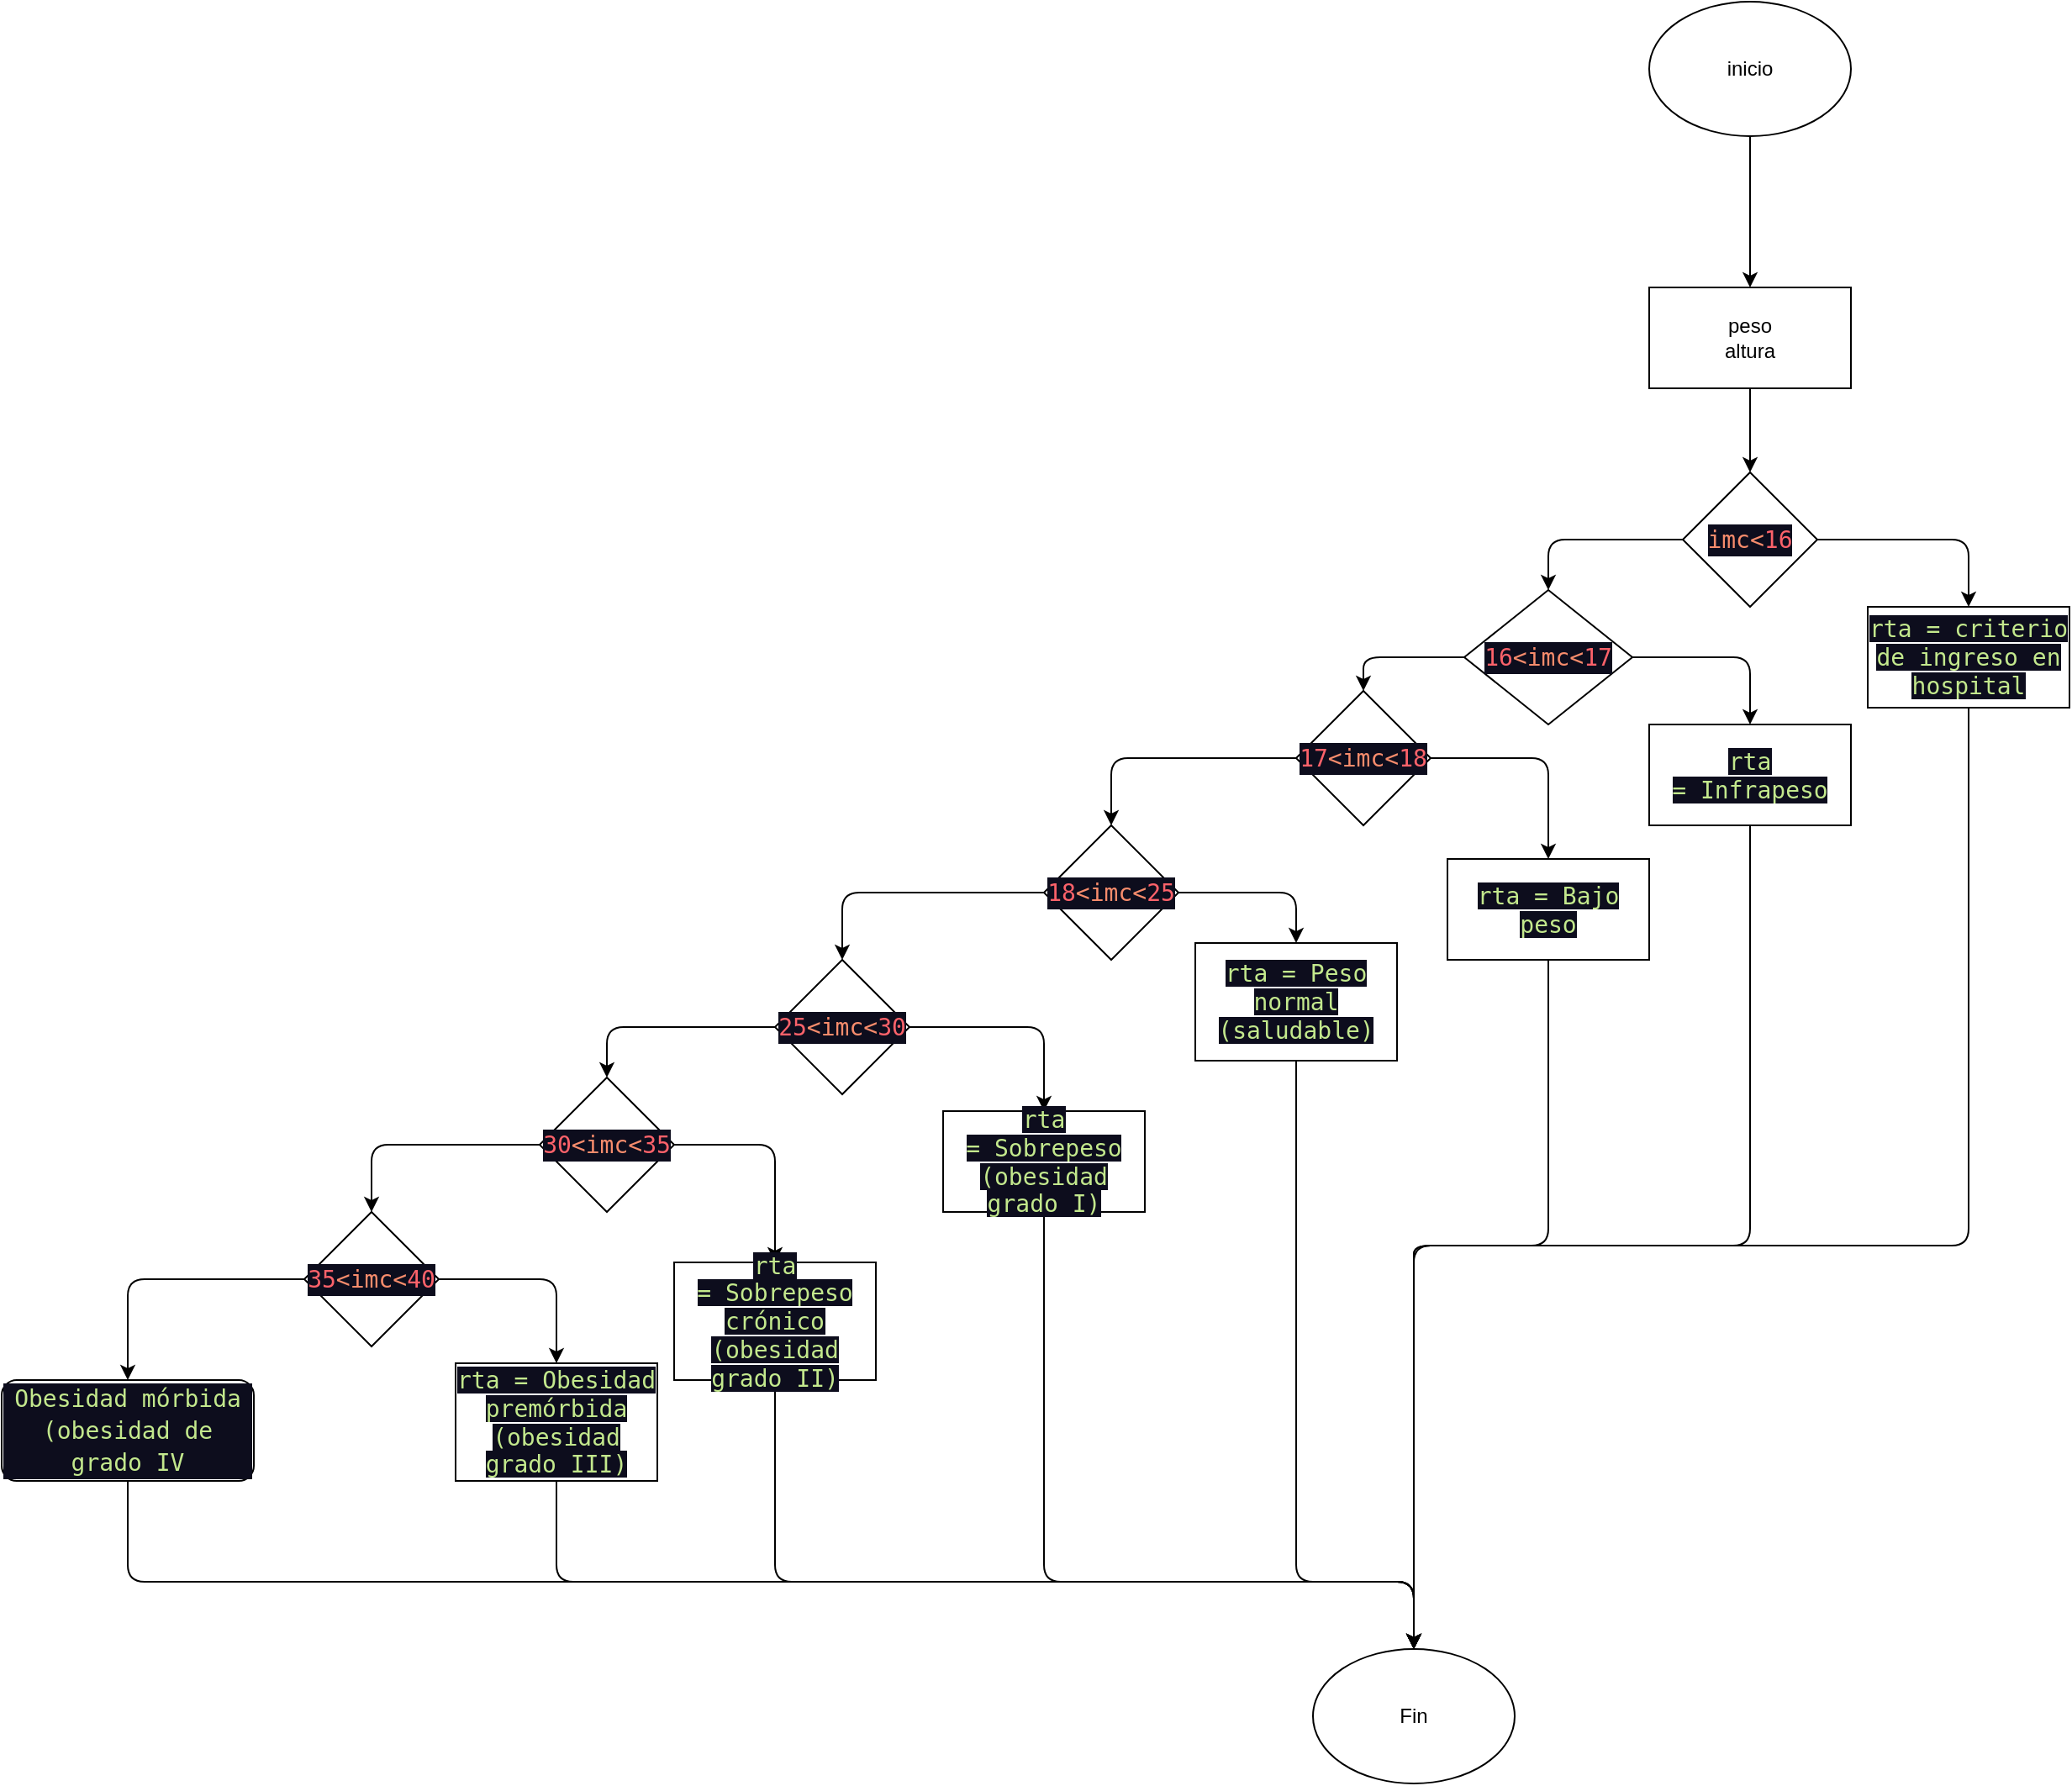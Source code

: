 <mxfile>
    <diagram id="tuQlNGBaD7ST1jDM4Wjl" name="Page-1">
        <mxGraphModel dx="1994" dy="889" grid="1" gridSize="10" guides="1" tooltips="1" connect="1" arrows="1" fold="1" page="1" pageScale="1" pageWidth="850" pageHeight="1100" math="0" shadow="0">
            <root>
                <mxCell id="0"/>
                <mxCell id="1" parent="0"/>
                <mxCell id="4" value="" style="edgeStyle=none;html=1;" edge="1" parent="1" source="2" target="3">
                    <mxGeometry relative="1" as="geometry"/>
                </mxCell>
                <mxCell id="2" value="inicio" style="ellipse;whiteSpace=wrap;html=1;" vertex="1" parent="1">
                    <mxGeometry x="330" y="40" width="120" height="80" as="geometry"/>
                </mxCell>
                <mxCell id="7" value="" style="edgeStyle=none;html=1;" edge="1" parent="1" source="3" target="6">
                    <mxGeometry relative="1" as="geometry"/>
                </mxCell>
                <mxCell id="3" value="peso&lt;br&gt;altura" style="whiteSpace=wrap;html=1;" vertex="1" parent="1">
                    <mxGeometry x="330" y="210" width="120" height="60" as="geometry"/>
                </mxCell>
                <mxCell id="9" value="" style="edgeStyle=none;html=1;" edge="1" parent="1" source="6" target="8">
                    <mxGeometry relative="1" as="geometry">
                        <Array as="points">
                            <mxPoint x="520" y="360"/>
                        </Array>
                    </mxGeometry>
                </mxCell>
                <mxCell id="11" value="" style="edgeStyle=none;html=1;entryX=0.5;entryY=0;entryDx=0;entryDy=0;" edge="1" parent="1" source="6" target="10">
                    <mxGeometry relative="1" as="geometry">
                        <Array as="points">
                            <mxPoint x="270" y="360"/>
                        </Array>
                    </mxGeometry>
                </mxCell>
                <mxCell id="6" value="&lt;div style=&quot;color: rgb(255, 255, 255); background-color: rgb(13, 13, 29); font-family: &amp;quot;Droid Sans Mono&amp;quot;, &amp;quot;monospace&amp;quot;, monospace; font-size: 14px; line-height: 19px;&quot;&gt;&lt;span style=&quot;color: #f78c6c;&quot;&gt;imc&amp;lt;&lt;/span&gt;&lt;span style=&quot;color: #fc626a;&quot;&gt;16&lt;/span&gt;&lt;/div&gt;" style="rhombus;whiteSpace=wrap;html=1;" vertex="1" parent="1">
                    <mxGeometry x="350" y="320" width="80" height="80" as="geometry"/>
                </mxCell>
                <mxCell id="49" style="edgeStyle=none;html=1;entryX=0.5;entryY=0;entryDx=0;entryDy=0;" edge="1" parent="1" source="8" target="41">
                    <mxGeometry relative="1" as="geometry">
                        <Array as="points">
                            <mxPoint x="520" y="780"/>
                            <mxPoint x="190" y="780"/>
                            <mxPoint x="190" y="850"/>
                            <mxPoint x="190" y="910"/>
                        </Array>
                    </mxGeometry>
                </mxCell>
                <mxCell id="8" value="&lt;span style=&quot;color: rgb(195, 232, 141); background-color: rgb(13, 13, 29); font-family: &amp;quot;Droid Sans Mono&amp;quot;, &amp;quot;monospace&amp;quot;, monospace; font-size: 14px;&quot;&gt;rta = criterio de ingreso en hospital&lt;/span&gt;" style="whiteSpace=wrap;html=1;" vertex="1" parent="1">
                    <mxGeometry x="460" y="400" width="120" height="60" as="geometry"/>
                </mxCell>
                <mxCell id="13" style="edgeStyle=none;html=1;entryX=0.5;entryY=0;entryDx=0;entryDy=0;" edge="1" parent="1" source="10" target="12">
                    <mxGeometry relative="1" as="geometry">
                        <Array as="points">
                            <mxPoint x="390" y="430"/>
                        </Array>
                    </mxGeometry>
                </mxCell>
                <mxCell id="36" style="edgeStyle=none;html=1;entryX=0.5;entryY=0;entryDx=0;entryDy=0;" edge="1" parent="1" source="10" target="14">
                    <mxGeometry relative="1" as="geometry">
                        <Array as="points">
                            <mxPoint x="160" y="430"/>
                        </Array>
                    </mxGeometry>
                </mxCell>
                <mxCell id="10" value="&lt;div style=&quot;color: rgb(255, 255, 255); background-color: rgb(13, 13, 29); font-family: &amp;quot;Droid Sans Mono&amp;quot;, &amp;quot;monospace&amp;quot;, monospace; font-size: 14px; line-height: 19px;&quot;&gt;&lt;span style=&quot;color: #fc626a;&quot;&gt;16&lt;/span&gt;&lt;span style=&quot;color: #f78c6c;&quot;&gt;&amp;lt;imc&amp;lt;&lt;/span&gt;&lt;span style=&quot;color: #fc626a;&quot;&gt;17&lt;/span&gt;&lt;/div&gt;" style="rhombus;whiteSpace=wrap;html=1;" vertex="1" parent="1">
                    <mxGeometry x="220" y="390" width="100" height="80" as="geometry"/>
                </mxCell>
                <mxCell id="48" style="edgeStyle=none;html=1;entryX=0.5;entryY=0;entryDx=0;entryDy=0;" edge="1" parent="1" source="12" target="41">
                    <mxGeometry relative="1" as="geometry">
                        <Array as="points">
                            <mxPoint x="390" y="780"/>
                            <mxPoint x="190" y="780"/>
                            <mxPoint x="190" y="790"/>
                        </Array>
                    </mxGeometry>
                </mxCell>
                <mxCell id="12" value="&lt;span style=&quot;color: rgb(195, 232, 141); background-color: rgb(13, 13, 29); font-family: &amp;quot;Droid Sans Mono&amp;quot;, &amp;quot;monospace&amp;quot;, monospace; font-size: 14px;&quot;&gt;rta =&amp;nbsp;&lt;/span&gt;&lt;span style=&quot;color: rgb(195, 232, 141); background-color: rgb(13, 13, 29); font-family: &amp;quot;Droid Sans Mono&amp;quot;, &amp;quot;monospace&amp;quot;, monospace; font-size: 14px;&quot;&gt;Infrapeso&lt;/span&gt;" style="whiteSpace=wrap;html=1;" vertex="1" parent="1">
                    <mxGeometry x="330" y="470" width="120" height="60" as="geometry"/>
                </mxCell>
                <mxCell id="17" value="" style="edgeStyle=none;html=1;" edge="1" parent="1" source="14" target="16">
                    <mxGeometry relative="1" as="geometry">
                        <Array as="points">
                            <mxPoint x="10" y="490"/>
                        </Array>
                    </mxGeometry>
                </mxCell>
                <mxCell id="38" style="edgeStyle=none;html=1;entryX=0.5;entryY=0;entryDx=0;entryDy=0;" edge="1" parent="1" source="14" target="15">
                    <mxGeometry relative="1" as="geometry">
                        <Array as="points">
                            <mxPoint x="270" y="490"/>
                        </Array>
                    </mxGeometry>
                </mxCell>
                <mxCell id="14" value="&lt;div style=&quot;color: rgb(255, 255, 255); background-color: rgb(13, 13, 29); font-family: &amp;quot;Droid Sans Mono&amp;quot;, &amp;quot;monospace&amp;quot;, monospace; font-size: 14px; line-height: 19px;&quot;&gt;&lt;span style=&quot;color: #fc626a;&quot;&gt;17&lt;/span&gt;&lt;span style=&quot;color: #f78c6c;&quot;&gt;&amp;lt;imc&amp;lt;&lt;/span&gt;&lt;span style=&quot;color: #fc626a;&quot;&gt;18&lt;/span&gt;&lt;/div&gt;" style="rhombus;whiteSpace=wrap;html=1;" vertex="1" parent="1">
                    <mxGeometry x="120" y="450" width="80" height="80" as="geometry"/>
                </mxCell>
                <mxCell id="47" style="edgeStyle=none;html=1;entryX=0.5;entryY=0;entryDx=0;entryDy=0;" edge="1" parent="1" source="15" target="41">
                    <mxGeometry relative="1" as="geometry">
                        <Array as="points">
                            <mxPoint x="270" y="780"/>
                            <mxPoint x="190" y="780"/>
                            <mxPoint x="190" y="790"/>
                        </Array>
                    </mxGeometry>
                </mxCell>
                <mxCell id="15" value="&lt;span style=&quot;color: rgb(195, 232, 141); background-color: rgb(13, 13, 29); font-family: &amp;quot;Droid Sans Mono&amp;quot;, &amp;quot;monospace&amp;quot;, monospace; font-size: 14px;&quot;&gt;rta =&amp;nbsp;&lt;/span&gt;&lt;span style=&quot;color: rgb(195, 232, 141); background-color: rgb(13, 13, 29); font-family: &amp;quot;Droid Sans Mono&amp;quot;, &amp;quot;monospace&amp;quot;, monospace; font-size: 14px;&quot;&gt;Bajo peso&lt;/span&gt;" style="whiteSpace=wrap;html=1;" vertex="1" parent="1">
                    <mxGeometry x="210" y="550" width="120" height="60" as="geometry"/>
                </mxCell>
                <mxCell id="22" value="" style="edgeStyle=none;html=1;" edge="1" parent="1" source="16" target="21">
                    <mxGeometry relative="1" as="geometry">
                        <Array as="points">
                            <mxPoint x="-150" y="570"/>
                        </Array>
                    </mxGeometry>
                </mxCell>
                <mxCell id="37" style="edgeStyle=none;html=1;entryX=0.5;entryY=0;entryDx=0;entryDy=0;" edge="1" parent="1" source="16" target="18">
                    <mxGeometry relative="1" as="geometry">
                        <Array as="points">
                            <mxPoint x="120" y="570"/>
                        </Array>
                    </mxGeometry>
                </mxCell>
                <mxCell id="16" value="&lt;div style=&quot;color: rgb(255, 255, 255); background-color: rgb(13, 13, 29); font-family: &amp;quot;Droid Sans Mono&amp;quot;, &amp;quot;monospace&amp;quot;, monospace; font-size: 14px; line-height: 19px;&quot;&gt;&lt;span style=&quot;color: #fc626a;&quot;&gt;18&lt;/span&gt;&lt;span style=&quot;color: #f78c6c;&quot;&gt;&amp;lt;imc&amp;lt;&lt;/span&gt;&lt;span style=&quot;color: #fc626a;&quot;&gt;25&lt;/span&gt;&lt;/div&gt;" style="rhombus;whiteSpace=wrap;html=1;" vertex="1" parent="1">
                    <mxGeometry x="-30" y="530" width="80" height="80" as="geometry"/>
                </mxCell>
                <mxCell id="46" style="edgeStyle=none;html=1;entryX=0.5;entryY=0;entryDx=0;entryDy=0;" edge="1" parent="1" source="18" target="41">
                    <mxGeometry relative="1" as="geometry">
                        <Array as="points">
                            <mxPoint x="120" y="980"/>
                            <mxPoint x="190" y="980"/>
                        </Array>
                    </mxGeometry>
                </mxCell>
                <mxCell id="18" value="&lt;span style=&quot;color: rgb(195, 232, 141); background-color: rgb(13, 13, 29); font-family: &amp;quot;Droid Sans Mono&amp;quot;, &amp;quot;monospace&amp;quot;, monospace; font-size: 14px;&quot;&gt;rta =&amp;nbsp;&lt;/span&gt;&lt;span style=&quot;color: rgb(195, 232, 141); background-color: rgb(13, 13, 29); font-family: &amp;quot;Droid Sans Mono&amp;quot;, &amp;quot;monospace&amp;quot;, monospace; font-size: 14px;&quot;&gt;Peso normal (saludable)&lt;/span&gt;" style="whiteSpace=wrap;html=1;" vertex="1" parent="1">
                    <mxGeometry x="60" y="600" width="120" height="70" as="geometry"/>
                </mxCell>
                <mxCell id="24" value="" style="edgeStyle=none;html=1;" edge="1" parent="1" source="21" target="23">
                    <mxGeometry relative="1" as="geometry">
                        <Array as="points">
                            <mxPoint x="-30" y="650"/>
                        </Array>
                    </mxGeometry>
                </mxCell>
                <mxCell id="26" value="" style="edgeStyle=none;html=1;" edge="1" parent="1" source="21" target="25">
                    <mxGeometry relative="1" as="geometry">
                        <Array as="points">
                            <mxPoint x="-290" y="650"/>
                        </Array>
                    </mxGeometry>
                </mxCell>
                <mxCell id="21" value="&lt;div style=&quot;color: rgb(255, 255, 255); background-color: rgb(13, 13, 29); font-family: &amp;quot;Droid Sans Mono&amp;quot;, &amp;quot;monospace&amp;quot;, monospace; font-size: 14px; line-height: 19px;&quot;&gt;&lt;span style=&quot;color: #fc626a;&quot;&gt;25&lt;/span&gt;&lt;span style=&quot;color: #f78c6c;&quot;&gt;&amp;lt;imc&amp;lt;&lt;/span&gt;&lt;span style=&quot;color: #fc626a;&quot;&gt;30&lt;/span&gt;&lt;/div&gt;" style="rhombus;whiteSpace=wrap;html=1;" vertex="1" parent="1">
                    <mxGeometry x="-190" y="610" width="80" height="80" as="geometry"/>
                </mxCell>
                <mxCell id="45" style="edgeStyle=none;html=1;entryX=0.5;entryY=0;entryDx=0;entryDy=0;" edge="1" parent="1" source="23" target="41">
                    <mxGeometry relative="1" as="geometry">
                        <Array as="points">
                            <mxPoint x="-30" y="980"/>
                            <mxPoint x="190" y="980"/>
                        </Array>
                    </mxGeometry>
                </mxCell>
                <mxCell id="23" value="&lt;span style=&quot;color: rgb(195, 232, 141); background-color: rgb(13, 13, 29); font-family: &amp;quot;Droid Sans Mono&amp;quot;, &amp;quot;monospace&amp;quot;, monospace; font-size: 14px;&quot;&gt;rta =&amp;nbsp;&lt;/span&gt;&lt;span style=&quot;color: rgb(195, 232, 141); background-color: rgb(13, 13, 29); font-family: &amp;quot;Droid Sans Mono&amp;quot;, &amp;quot;monospace&amp;quot;, monospace; font-size: 14px;&quot;&gt;Sobrepeso (obesidad grado I)&lt;/span&gt;" style="whiteSpace=wrap;html=1;" vertex="1" parent="1">
                    <mxGeometry x="-90" y="700" width="120" height="60" as="geometry"/>
                </mxCell>
                <mxCell id="35" style="edgeStyle=none;html=1;entryX=0.5;entryY=0;entryDx=0;entryDy=0;" edge="1" parent="1" source="25" target="28">
                    <mxGeometry relative="1" as="geometry">
                        <Array as="points">
                            <mxPoint x="-430" y="720"/>
                        </Array>
                    </mxGeometry>
                </mxCell>
                <mxCell id="40" style="edgeStyle=none;html=1;entryX=0.5;entryY=0;entryDx=0;entryDy=0;" edge="1" parent="1" source="25" target="27">
                    <mxGeometry relative="1" as="geometry">
                        <Array as="points">
                            <mxPoint x="-190" y="720"/>
                        </Array>
                    </mxGeometry>
                </mxCell>
                <mxCell id="25" value="&lt;div style=&quot;color: rgb(255, 255, 255); background-color: rgb(13, 13, 29); font-family: &amp;quot;Droid Sans Mono&amp;quot;, &amp;quot;monospace&amp;quot;, monospace; font-weight: normal; font-size: 14px; line-height: 19px;&quot;&gt;&lt;div&gt;&lt;span style=&quot;color: #fc626a;&quot;&gt;30&lt;/span&gt;&lt;span style=&quot;color: #f78c6c;&quot;&gt;&amp;lt;imc&amp;lt;&lt;/span&gt;&lt;span style=&quot;color: #fc626a;&quot;&gt;35&lt;/span&gt;&lt;/div&gt;&lt;/div&gt;" style="rhombus;whiteSpace=wrap;html=1;" vertex="1" parent="1">
                    <mxGeometry x="-330" y="680" width="80" height="80" as="geometry"/>
                </mxCell>
                <mxCell id="44" style="edgeStyle=none;html=1;entryX=0.5;entryY=0;entryDx=0;entryDy=0;" edge="1" parent="1" source="27" target="41">
                    <mxGeometry relative="1" as="geometry">
                        <Array as="points">
                            <mxPoint x="-190" y="980"/>
                            <mxPoint x="190" y="980"/>
                        </Array>
                    </mxGeometry>
                </mxCell>
                <mxCell id="27" value="&lt;span style=&quot;color: rgb(195, 232, 141); background-color: rgb(13, 13, 29); font-family: &amp;quot;Droid Sans Mono&amp;quot;, &amp;quot;monospace&amp;quot;, monospace; font-size: 14px;&quot;&gt;rta =&amp;nbsp;&lt;/span&gt;&lt;span style=&quot;color: rgb(195, 232, 141); background-color: rgb(13, 13, 29); font-family: &amp;quot;Droid Sans Mono&amp;quot;, &amp;quot;monospace&amp;quot;, monospace; font-size: 14px;&quot;&gt;Sobrepeso crónico (obesidad grado II)&lt;/span&gt;" style="whiteSpace=wrap;html=1;" vertex="1" parent="1">
                    <mxGeometry x="-250" y="790" width="120" height="70" as="geometry"/>
                </mxCell>
                <mxCell id="33" style="edgeStyle=none;html=1;entryX=0.5;entryY=0;entryDx=0;entryDy=0;" edge="1" parent="1" source="28" target="32">
                    <mxGeometry relative="1" as="geometry">
                        <Array as="points">
                            <mxPoint x="-575" y="800"/>
                        </Array>
                    </mxGeometry>
                </mxCell>
                <mxCell id="34" style="edgeStyle=none;html=1;entryX=0.5;entryY=0;entryDx=0;entryDy=0;" edge="1" parent="1" source="28" target="29">
                    <mxGeometry relative="1" as="geometry">
                        <Array as="points">
                            <mxPoint x="-320" y="800"/>
                        </Array>
                    </mxGeometry>
                </mxCell>
                <mxCell id="28" value="&lt;div style=&quot;color: rgb(255, 255, 255); background-color: rgb(13, 13, 29); font-family: &amp;quot;Droid Sans Mono&amp;quot;, &amp;quot;monospace&amp;quot;, monospace; font-size: 14px; line-height: 19px;&quot;&gt;&lt;span style=&quot;color: #fc626a;&quot;&gt;35&lt;/span&gt;&lt;span style=&quot;color: #f78c6c;&quot;&gt;&amp;lt;imc&amp;lt;&lt;/span&gt;&lt;span style=&quot;color: #fc626a;&quot;&gt;40&lt;/span&gt;&lt;/div&gt;" style="rhombus;whiteSpace=wrap;html=1;" vertex="1" parent="1">
                    <mxGeometry x="-470" y="760" width="80" height="80" as="geometry"/>
                </mxCell>
                <mxCell id="43" style="edgeStyle=none;html=1;entryX=0.5;entryY=0;entryDx=0;entryDy=0;" edge="1" parent="1" source="29" target="41">
                    <mxGeometry relative="1" as="geometry">
                        <Array as="points">
                            <mxPoint x="-320" y="980"/>
                            <mxPoint x="190" y="980"/>
                        </Array>
                    </mxGeometry>
                </mxCell>
                <mxCell id="29" value="&lt;span style=&quot;color: rgb(195, 232, 141); background-color: rgb(13, 13, 29); font-family: &amp;quot;Droid Sans Mono&amp;quot;, &amp;quot;monospace&amp;quot;, monospace; font-size: 14px;&quot;&gt;rta =&amp;nbsp;&lt;/span&gt;&lt;span style=&quot;color: rgb(195, 232, 141); background-color: rgb(13, 13, 29); font-family: &amp;quot;Droid Sans Mono&amp;quot;, &amp;quot;monospace&amp;quot;, monospace; font-size: 14px;&quot;&gt;Obesidad premórbida (obesidad grado III)&lt;/span&gt;" style="whiteSpace=wrap;html=1;" vertex="1" parent="1">
                    <mxGeometry x="-380" y="850" width="120" height="70" as="geometry"/>
                </mxCell>
                <mxCell id="42" style="edgeStyle=none;html=1;entryX=0.5;entryY=0;entryDx=0;entryDy=0;" edge="1" parent="1" source="32" target="41">
                    <mxGeometry relative="1" as="geometry">
                        <Array as="points">
                            <mxPoint x="-575" y="980"/>
                            <mxPoint x="190" y="980"/>
                        </Array>
                    </mxGeometry>
                </mxCell>
                <mxCell id="32" value="&lt;div style=&quot;color: rgb(255, 255, 255); background-color: rgb(13, 13, 29); font-family: &amp;quot;Droid Sans Mono&amp;quot;, &amp;quot;monospace&amp;quot;, monospace; font-size: 14px; line-height: 19px;&quot;&gt;&lt;span style=&quot;color: #c3e88d;&quot;&gt;Obesidad mórbida (obesidad de grado IV&lt;/span&gt;&lt;/div&gt;" style="rounded=1;whiteSpace=wrap;html=1;" vertex="1" parent="1">
                    <mxGeometry x="-650" y="860" width="150" height="60" as="geometry"/>
                </mxCell>
                <mxCell id="41" value="Fin" style="ellipse;whiteSpace=wrap;html=1;" vertex="1" parent="1">
                    <mxGeometry x="130" y="1020" width="120" height="80" as="geometry"/>
                </mxCell>
            </root>
        </mxGraphModel>
    </diagram>
</mxfile>